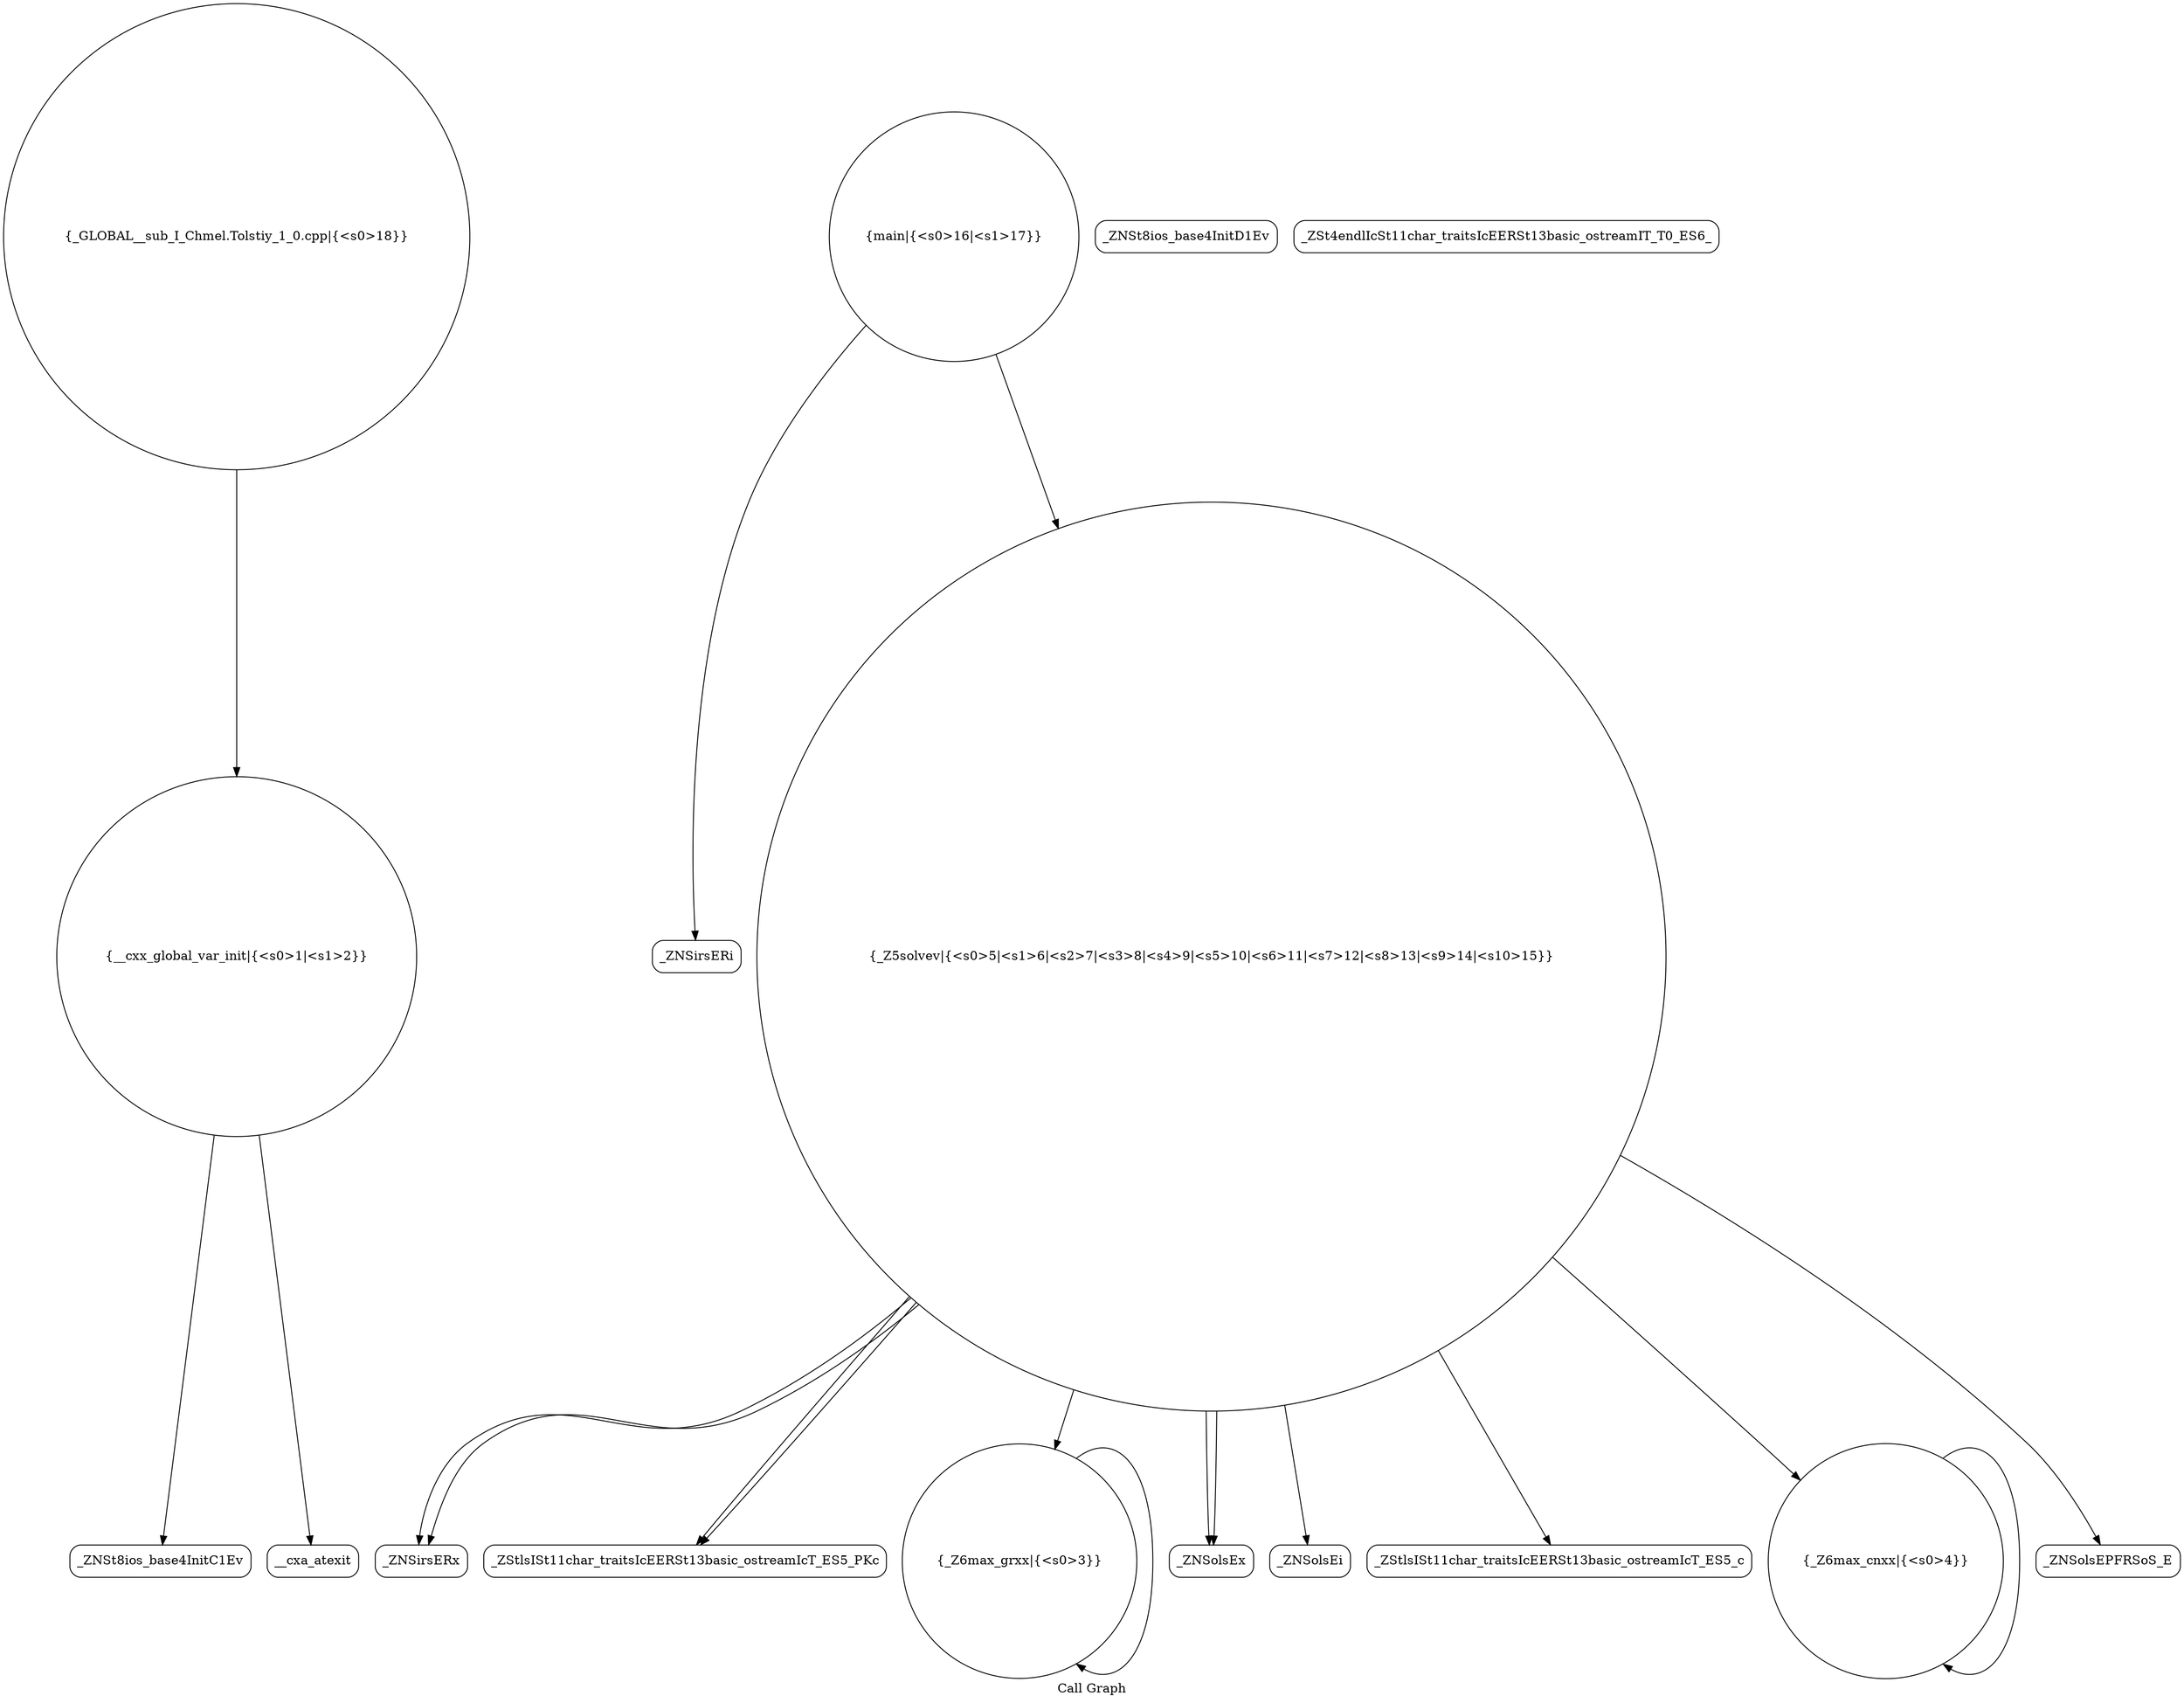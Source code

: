 digraph "Call Graph" {
	label="Call Graph";

	Node0x557ea706a510 [shape=record,shape=circle,label="{__cxx_global_var_init|{<s0>1|<s1>2}}"];
	Node0x557ea706a510:s0 -> Node0x557ea706a9a0[color=black];
	Node0x557ea706a510:s1 -> Node0x557ea706aaa0[color=black];
	Node0x557ea706aca0 [shape=record,shape=Mrecord,label="{_ZNSirsERx}"];
	Node0x557ea706b020 [shape=record,shape=circle,label="{main|{<s0>16|<s1>17}}"];
	Node0x557ea706b020:s0 -> Node0x557ea706b0a0[color=black];
	Node0x557ea706b020:s1 -> Node0x557ea706ac20[color=black];
	Node0x557ea706aa20 [shape=record,shape=Mrecord,label="{_ZNSt8ios_base4InitD1Ev}"];
	Node0x557ea706ada0 [shape=record,shape=Mrecord,label="{_ZStlsISt11char_traitsIcEERSt13basic_ostreamIcT_ES5_PKc}"];
	Node0x557ea706b120 [shape=record,shape=circle,label="{_GLOBAL__sub_I_Chmel.Tolstiy_1_0.cpp|{<s0>18}}"];
	Node0x557ea706b120:s0 -> Node0x557ea706a510[color=black];
	Node0x557ea706ab20 [shape=record,shape=circle,label="{_Z6max_grxx|{<s0>3}}"];
	Node0x557ea706ab20:s0 -> Node0x557ea706ab20[color=black];
	Node0x557ea706aea0 [shape=record,shape=Mrecord,label="{_ZNSolsEx}"];
	Node0x557ea706ac20 [shape=record,shape=circle,label="{_Z5solvev|{<s0>5|<s1>6|<s2>7|<s3>8|<s4>9|<s5>10|<s6>11|<s7>12|<s8>13|<s9>14|<s10>15}}"];
	Node0x557ea706ac20:s0 -> Node0x557ea706aca0[color=black];
	Node0x557ea706ac20:s1 -> Node0x557ea706aca0[color=black];
	Node0x557ea706ac20:s2 -> Node0x557ea706ada0[color=black];
	Node0x557ea706ac20:s3 -> Node0x557ea706ae20[color=black];
	Node0x557ea706ac20:s4 -> Node0x557ea706ada0[color=black];
	Node0x557ea706ac20:s5 -> Node0x557ea706ab20[color=black];
	Node0x557ea706ac20:s6 -> Node0x557ea706aea0[color=black];
	Node0x557ea706ac20:s7 -> Node0x557ea706ad20[color=black];
	Node0x557ea706ac20:s8 -> Node0x557ea706aba0[color=black];
	Node0x557ea706ac20:s9 -> Node0x557ea706aea0[color=black];
	Node0x557ea706ac20:s10 -> Node0x557ea706af20[color=black];
	Node0x557ea706afa0 [shape=record,shape=Mrecord,label="{_ZSt4endlIcSt11char_traitsIcEERSt13basic_ostreamIT_T0_ES6_}"];
	Node0x557ea706a9a0 [shape=record,shape=Mrecord,label="{_ZNSt8ios_base4InitC1Ev}"];
	Node0x557ea706ad20 [shape=record,shape=Mrecord,label="{_ZStlsISt11char_traitsIcEERSt13basic_ostreamIcT_ES5_c}"];
	Node0x557ea706b0a0 [shape=record,shape=Mrecord,label="{_ZNSirsERi}"];
	Node0x557ea706aaa0 [shape=record,shape=Mrecord,label="{__cxa_atexit}"];
	Node0x557ea706ae20 [shape=record,shape=Mrecord,label="{_ZNSolsEi}"];
	Node0x557ea706aba0 [shape=record,shape=circle,label="{_Z6max_cnxx|{<s0>4}}"];
	Node0x557ea706aba0:s0 -> Node0x557ea706aba0[color=black];
	Node0x557ea706af20 [shape=record,shape=Mrecord,label="{_ZNSolsEPFRSoS_E}"];
}
